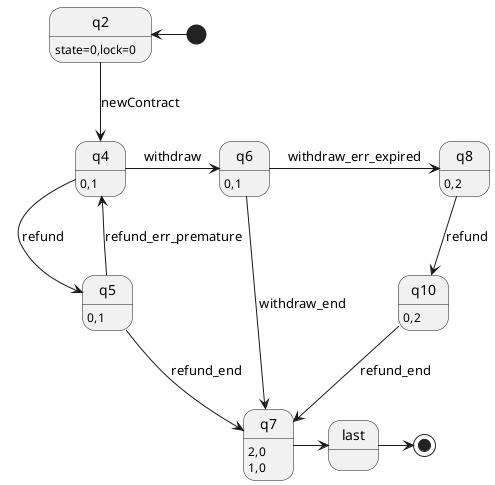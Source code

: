 @startuml
'left to right direction
'hide empty description


state "q2" as q2
'q2 : !_lock_0,!_lock_1,!_state_0,!_state_1
q2 : state=0,lock=0

state "q4" as q4
'q4 : _lock_0,!_lock_1,!_state_0,!_state_1
q4 : 0,1

state "q5" as q5
'q5 : _lock_0,!_lock_1,!_state_0,!_state_1
q5 : 0,1

state "q6" as q6
'q6 : _lock_0,!_lock_1,!_state_0,!_state_1
q6 : 0,1

state "q7" as q7
'q7 : !_lock_0,!_lock_1,!_state_0,_state_1
'q7 : !_lock_0,!_lock_1,_state_0,!_state_1
q7 : 2,0
q7 : 1,0

state "q8" as q8
'q8 : !_lock_0,_lock_1,!_state_0,!_state_1
q8 : 0,2

state "last" as q9
'q9 : true

state "q10" as q10
'q10 : !_lock_0,_lock_1,!_state_0,!_state_1
q10 : 0,2


[*] -left-> q2
q2 -down-> q4 : newContract
q4 -right-> q6 : withdraw
q6 -right-> q8 : withdraw_err_expired
q10 --> q7 : refund_end
q8 -down-> q10 : refund
q6 --> q7 : withdraw_end
q4 -down-> q5 : refund
q5 --> q4 : refund_err_premature
q5 --> q7 : refund_end

q7 -right-> q9
q9 -right-> [*]


@enduml
